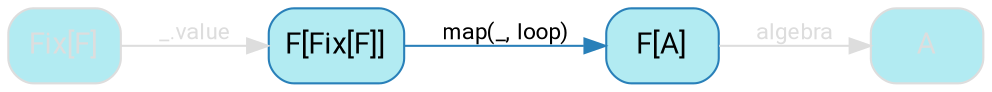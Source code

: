 digraph {
    bgcolor=transparent
    splines=false
    rankdir=LR

    // Default theme: disabled
    node[shape="rectangle" style="rounded,filled" color="#dddddd" fillcolor="#b2ebf2" fontcolor="#dddddd" fontname="Segoe UI,Roboto,Helvetica,Arial,sans-serif"]
    edge [color="#dddddd" fontcolor="#dddddd" fontname="Segoe UI,Roboto,Helvetica,Arial,sans-serif" fontsize=11]

    ListFList[label="F[Fix[F]]" color="#2980B9" fillcolor="#b2ebf2" fontcolor="#000000"]
    ListFA[label="F[A]" color="#2980B9" fillcolor="#b2ebf2" fontcolor="#000000"]
    B[label="Fix[F]"]

    B         -> ListFList [label="_.value"]
    ListFList -> ListFA[label="map(_, loop)" color="#2980B9" fontcolor="#000000"]
    ListFA    -> A [label=algebra]
}
